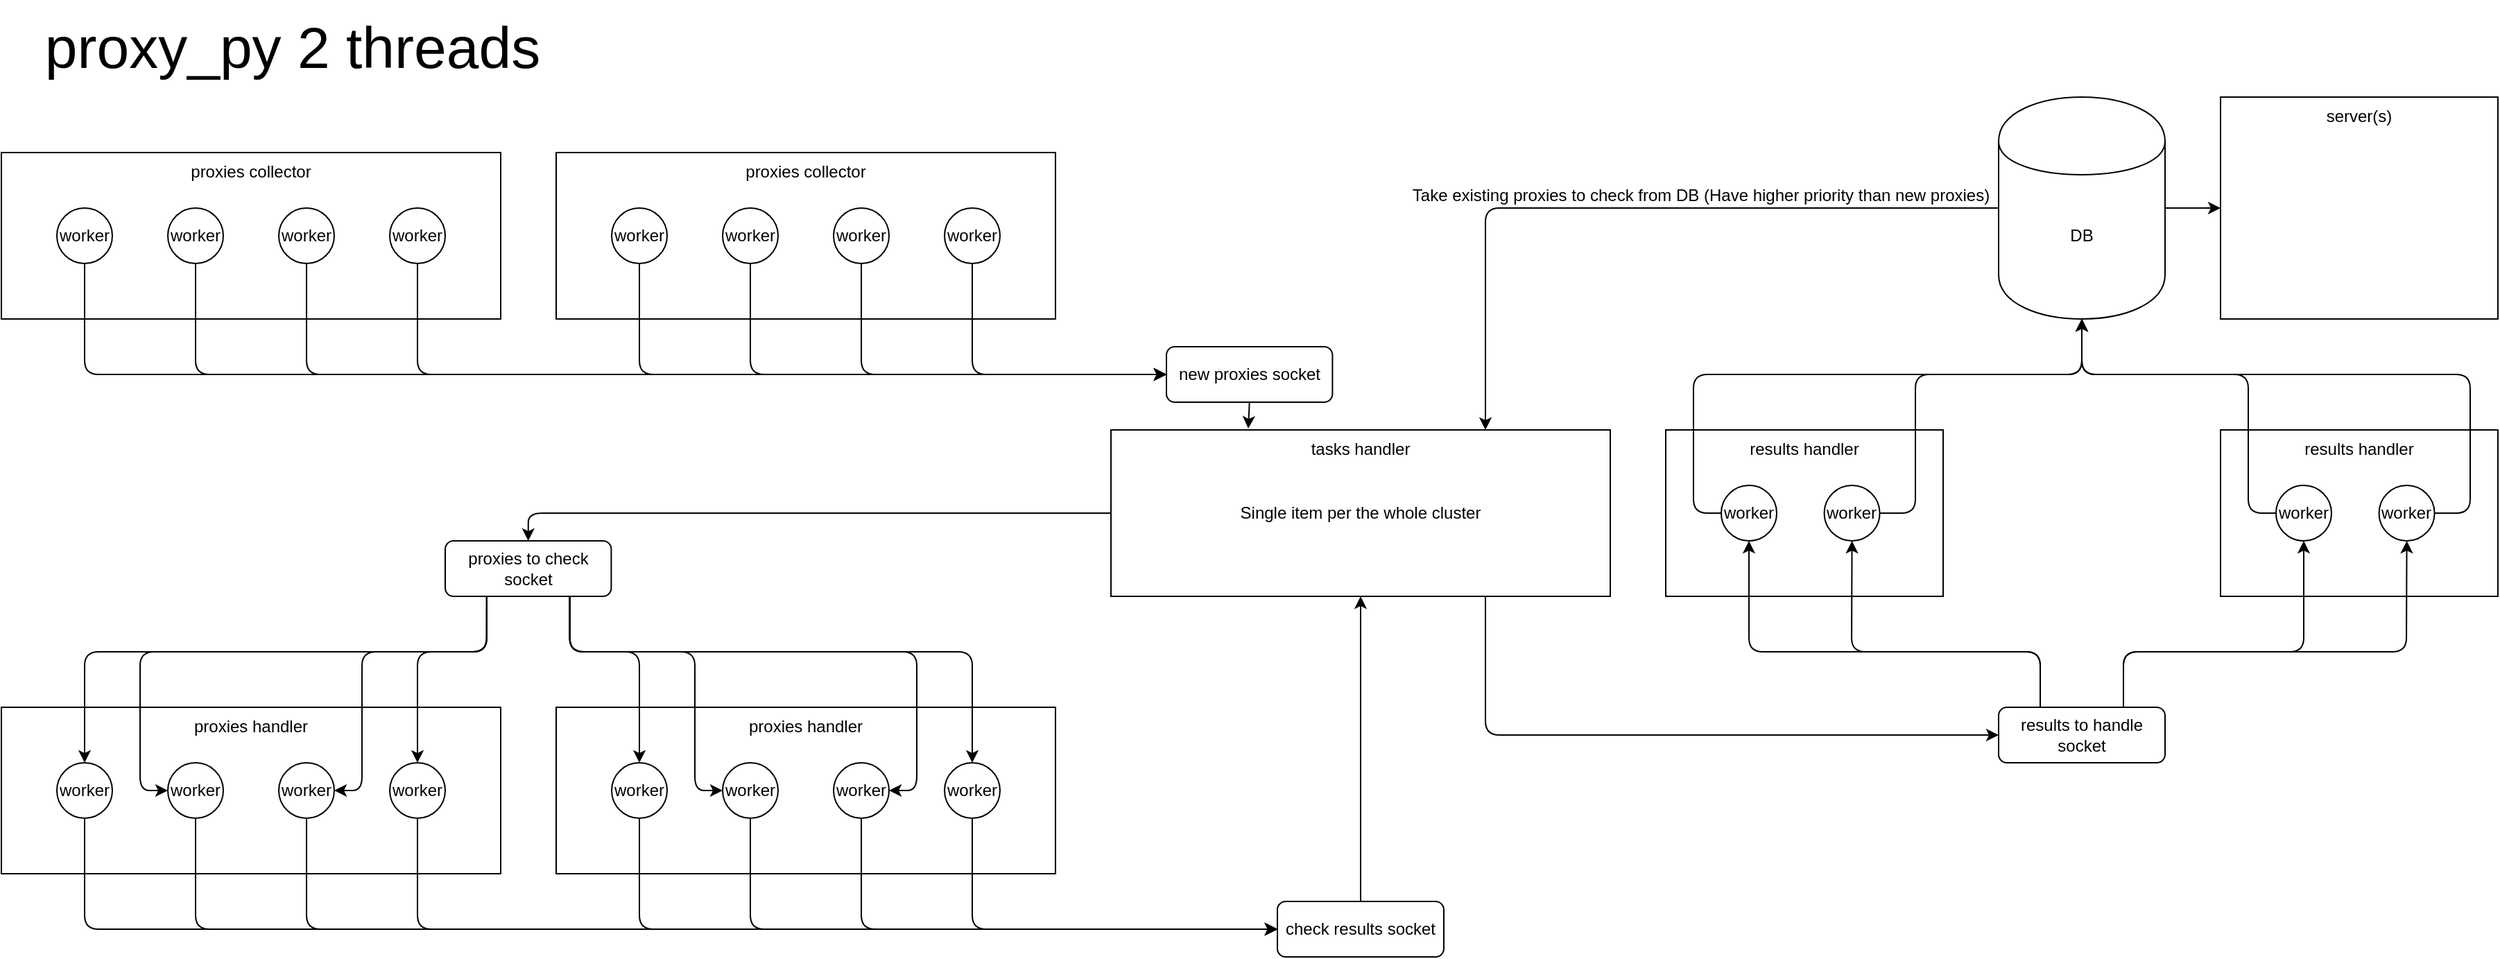 <mxfile version="13.0.1" type="device"><diagram id="_yKLG5JWOiQ13cAfPRhn" name="Page-1"><mxGraphModel dx="828" dy="528" grid="1" gridSize="10" guides="1" tooltips="1" connect="1" arrows="1" fold="1" page="1" pageScale="1" pageWidth="1169" pageHeight="1654" math="0" shadow="0"><root><mxCell id="0"/><mxCell id="1" parent="0"/><mxCell id="JYqz2hCASuSs10eYsipN-323" value="proxies handler" style="rounded=0;whiteSpace=wrap;html=1;verticalAlign=top;container=1;" vertex="1" parent="1"><mxGeometry x="440" y="560" width="360" height="120" as="geometry"/></mxCell><mxCell id="JYqz2hCASuSs10eYsipN-324" value="&lt;div&gt;worker&lt;/div&gt;" style="ellipse;whiteSpace=wrap;html=1;aspect=fixed;fontSize=12;" vertex="1" parent="JYqz2hCASuSs10eYsipN-323"><mxGeometry x="40" y="40" width="40" height="40" as="geometry"/></mxCell><mxCell id="JYqz2hCASuSs10eYsipN-325" value="&lt;div&gt;worker&lt;/div&gt;" style="ellipse;whiteSpace=wrap;html=1;aspect=fixed;fontSize=12;" vertex="1" parent="JYqz2hCASuSs10eYsipN-323"><mxGeometry x="120" y="40" width="40" height="40" as="geometry"/></mxCell><mxCell id="JYqz2hCASuSs10eYsipN-326" value="&lt;div&gt;worker&lt;/div&gt;" style="ellipse;whiteSpace=wrap;html=1;aspect=fixed;fontSize=12;" vertex="1" parent="JYqz2hCASuSs10eYsipN-323"><mxGeometry x="200" y="40" width="40" height="40" as="geometry"/></mxCell><mxCell id="JYqz2hCASuSs10eYsipN-327" value="&lt;div&gt;worker&lt;/div&gt;" style="ellipse;whiteSpace=wrap;html=1;aspect=fixed;fontSize=12;" vertex="1" parent="JYqz2hCASuSs10eYsipN-323"><mxGeometry x="280" y="40" width="40" height="40" as="geometry"/></mxCell><mxCell id="JYqz2hCASuSs10eYsipN-231" value="&lt;div&gt;results handler&lt;/div&gt;" style="rounded=0;whiteSpace=wrap;html=1;verticalAlign=top;container=1;" vertex="1" parent="1"><mxGeometry x="1640.0" y="360" width="200" height="120" as="geometry"><mxRectangle x="1000" y="360" width="110" height="20" as="alternateBounds"/></mxGeometry></mxCell><mxCell id="JYqz2hCASuSs10eYsipN-232" value="worker" style="ellipse;whiteSpace=wrap;html=1;aspect=fixed;fontSize=12;" vertex="1" parent="JYqz2hCASuSs10eYsipN-231"><mxGeometry x="114.29" y="40" width="40" height="40" as="geometry"/></mxCell><mxCell id="JYqz2hCASuSs10eYsipN-233" value="worker" style="ellipse;whiteSpace=wrap;html=1;aspect=fixed;fontSize=12;" vertex="1" parent="JYqz2hCASuSs10eYsipN-231"><mxGeometry x="40" y="40" width="40" height="40" as="geometry"/></mxCell><mxCell id="JYqz2hCASuSs10eYsipN-147" value="proxies handler" style="rounded=0;whiteSpace=wrap;html=1;verticalAlign=top;container=1;" vertex="1" parent="1"><mxGeometry x="40" y="560" width="360" height="120" as="geometry"/></mxCell><mxCell id="JYqz2hCASuSs10eYsipN-318" value="&lt;div&gt;worker&lt;/div&gt;" style="ellipse;whiteSpace=wrap;html=1;aspect=fixed;fontSize=12;" vertex="1" parent="JYqz2hCASuSs10eYsipN-147"><mxGeometry x="40" y="40" width="40" height="40" as="geometry"/></mxCell><mxCell id="JYqz2hCASuSs10eYsipN-319" value="&lt;div&gt;worker&lt;/div&gt;" style="ellipse;whiteSpace=wrap;html=1;aspect=fixed;fontSize=12;" vertex="1" parent="JYqz2hCASuSs10eYsipN-147"><mxGeometry x="120" y="40" width="40" height="40" as="geometry"/></mxCell><mxCell id="JYqz2hCASuSs10eYsipN-320" value="&lt;div&gt;worker&lt;/div&gt;" style="ellipse;whiteSpace=wrap;html=1;aspect=fixed;fontSize=12;" vertex="1" parent="JYqz2hCASuSs10eYsipN-147"><mxGeometry x="200" y="40" width="40" height="40" as="geometry"/></mxCell><mxCell id="JYqz2hCASuSs10eYsipN-321" value="&lt;div&gt;worker&lt;/div&gt;" style="ellipse;whiteSpace=wrap;html=1;aspect=fixed;fontSize=12;" vertex="1" parent="JYqz2hCASuSs10eYsipN-147"><mxGeometry x="280" y="40" width="40" height="40" as="geometry"/></mxCell><mxCell id="JYqz2hCASuSs10eYsipN-296" style="edgeStyle=orthogonalEdgeStyle;rounded=1;orthogonalLoop=1;jettySize=auto;html=1;exitX=0.75;exitY=1;exitDx=0;exitDy=0;entryX=0;entryY=0.5;entryDx=0;entryDy=0;fontSize=12;" edge="1" parent="1" source="JYqz2hCASuSs10eYsipN-1" target="JYqz2hCASuSs10eYsipN-272"><mxGeometry relative="1" as="geometry"/></mxCell><mxCell id="JYqz2hCASuSs10eYsipN-369" style="edgeStyle=orthogonalEdgeStyle;rounded=1;orthogonalLoop=1;jettySize=auto;html=1;exitX=0;exitY=0.5;exitDx=0;exitDy=0;entryX=0.5;entryY=0;entryDx=0;entryDy=0;fontSize=12;" edge="1" parent="1" source="JYqz2hCASuSs10eYsipN-1" target="JYqz2hCASuSs10eYsipN-270"><mxGeometry relative="1" as="geometry"/></mxCell><mxCell id="JYqz2hCASuSs10eYsipN-1" value="&lt;div&gt;tasks handler&lt;/div&gt;" style="rounded=0;whiteSpace=wrap;html=1;container=1;verticalAlign=top;" vertex="1" parent="1"><mxGeometry x="840" y="360" width="360" height="120" as="geometry"/></mxCell><mxCell id="JYqz2hCASuSs10eYsipN-265" value="Single item per the whole cluster" style="text;html=1;strokeColor=none;fillColor=none;align=center;verticalAlign=middle;whiteSpace=wrap;rounded=0;fontSize=12;" vertex="1" parent="JYqz2hCASuSs10eYsipN-1"><mxGeometry x="25" y="50" width="310" height="20" as="geometry"/></mxCell><mxCell id="JYqz2hCASuSs10eYsipN-48" value="&lt;div&gt;results handler&lt;/div&gt;" style="rounded=0;whiteSpace=wrap;html=1;verticalAlign=top;container=1;" vertex="1" parent="1"><mxGeometry x="1240" y="360" width="200" height="120" as="geometry"/></mxCell><mxCell id="JYqz2hCASuSs10eYsipN-221" value="worker" style="ellipse;whiteSpace=wrap;html=1;aspect=fixed;fontSize=12;" vertex="1" parent="JYqz2hCASuSs10eYsipN-48"><mxGeometry x="114.29" y="40" width="40" height="40" as="geometry"/></mxCell><mxCell id="JYqz2hCASuSs10eYsipN-220" value="worker" style="ellipse;whiteSpace=wrap;html=1;aspect=fixed;fontSize=12;" vertex="1" parent="JYqz2hCASuSs10eYsipN-48"><mxGeometry x="40" y="40" width="40" height="40" as="geometry"/></mxCell><mxCell id="JYqz2hCASuSs10eYsipN-80" style="edgeStyle=orthogonalEdgeStyle;rounded=0;orthogonalLoop=1;jettySize=auto;html=1;exitX=1;exitY=0.5;exitDx=0;exitDy=0;" edge="1" parent="1" source="JYqz2hCASuSs10eYsipN-70" target="JYqz2hCASuSs10eYsipN-75"><mxGeometry relative="1" as="geometry"/></mxCell><mxCell id="JYqz2hCASuSs10eYsipN-358" style="edgeStyle=orthogonalEdgeStyle;rounded=1;orthogonalLoop=1;jettySize=auto;html=1;exitX=0;exitY=0.5;exitDx=0;exitDy=0;entryX=0.75;entryY=0;entryDx=0;entryDy=0;fontSize=12;" edge="1" parent="1" source="JYqz2hCASuSs10eYsipN-70" target="JYqz2hCASuSs10eYsipN-1"><mxGeometry relative="1" as="geometry"/></mxCell><mxCell id="JYqz2hCASuSs10eYsipN-70" value="DB" style="shape=cylinder;whiteSpace=wrap;html=1;boundedLbl=1;backgroundOutline=1;verticalAlign=middle;" vertex="1" parent="1"><mxGeometry x="1480.0" y="120" width="120" height="160" as="geometry"/></mxCell><mxCell id="JYqz2hCASuSs10eYsipN-75" value="&lt;div&gt;server(s)&lt;/div&gt;" style="rounded=0;whiteSpace=wrap;html=1;verticalAlign=top;" vertex="1" parent="1"><mxGeometry x="1640.0" y="120" width="200" height="160" as="geometry"/></mxCell><mxCell id="JYqz2hCASuSs10eYsipN-146" value="&lt;div style=&quot;font-size: 42px;&quot;&gt;proxy_py 2 threads&lt;/div&gt;" style="text;html=1;strokeColor=none;fillColor=none;align=center;verticalAlign=middle;whiteSpace=wrap;rounded=0;fontSize=42;" vertex="1" parent="1"><mxGeometry x="40" y="50" width="420" height="70" as="geometry"/></mxCell><mxCell id="JYqz2hCASuSs10eYsipN-241" style="edgeStyle=orthogonalEdgeStyle;rounded=1;orthogonalLoop=1;jettySize=auto;html=1;exitX=0;exitY=0.5;exitDx=0;exitDy=0;fontSize=12;" edge="1" parent="1" source="JYqz2hCASuSs10eYsipN-220" target="JYqz2hCASuSs10eYsipN-70"><mxGeometry relative="1" as="geometry"><Array as="points"><mxPoint x="1260" y="420"/><mxPoint x="1260" y="320"/><mxPoint x="1540.0" y="320"/></Array></mxGeometry></mxCell><mxCell id="JYqz2hCASuSs10eYsipN-242" style="edgeStyle=orthogonalEdgeStyle;rounded=1;orthogonalLoop=1;jettySize=auto;html=1;exitX=1;exitY=0.5;exitDx=0;exitDy=0;fontSize=12;" edge="1" parent="1" source="JYqz2hCASuSs10eYsipN-221" target="JYqz2hCASuSs10eYsipN-70"><mxGeometry relative="1" as="geometry"><Array as="points"><mxPoint x="1420.0" y="420"/><mxPoint x="1420.0" y="320"/><mxPoint x="1540.0" y="320"/></Array></mxGeometry></mxCell><mxCell id="JYqz2hCASuSs10eYsipN-243" style="edgeStyle=orthogonalEdgeStyle;rounded=1;orthogonalLoop=1;jettySize=auto;html=1;exitX=0;exitY=0.5;exitDx=0;exitDy=0;fontSize=12;" edge="1" parent="1" source="JYqz2hCASuSs10eYsipN-233" target="JYqz2hCASuSs10eYsipN-70"><mxGeometry relative="1" as="geometry"><Array as="points"><mxPoint x="1660.0" y="420"/><mxPoint x="1660.0" y="320"/><mxPoint x="1540.0" y="320"/></Array></mxGeometry></mxCell><mxCell id="JYqz2hCASuSs10eYsipN-245" style="edgeStyle=orthogonalEdgeStyle;rounded=1;orthogonalLoop=1;jettySize=auto;html=1;exitX=1;exitY=0.5;exitDx=0;exitDy=0;fontSize=12;" edge="1" parent="1" source="JYqz2hCASuSs10eYsipN-232" target="JYqz2hCASuSs10eYsipN-70"><mxGeometry relative="1" as="geometry"><Array as="points"><mxPoint x="1820.0" y="420"/><mxPoint x="1820.0" y="320"/><mxPoint x="1540.0" y="320"/></Array></mxGeometry></mxCell><mxCell id="JYqz2hCASuSs10eYsipN-328" style="edgeStyle=orthogonalEdgeStyle;rounded=1;orthogonalLoop=1;jettySize=auto;html=1;exitX=0.25;exitY=1;exitDx=0;exitDy=0;fontSize=12;" edge="1" parent="1" source="JYqz2hCASuSs10eYsipN-270" target="JYqz2hCASuSs10eYsipN-318"><mxGeometry relative="1" as="geometry"><Array as="points"><mxPoint x="390" y="520"/><mxPoint x="100" y="520"/></Array></mxGeometry></mxCell><mxCell id="JYqz2hCASuSs10eYsipN-329" style="edgeStyle=orthogonalEdgeStyle;rounded=1;orthogonalLoop=1;jettySize=auto;html=1;exitX=0.25;exitY=1;exitDx=0;exitDy=0;fontSize=12;" edge="1" parent="1" source="JYqz2hCASuSs10eYsipN-270" target="JYqz2hCASuSs10eYsipN-321"><mxGeometry relative="1" as="geometry"><Array as="points"><mxPoint x="390" y="520"/><mxPoint x="340" y="520"/></Array></mxGeometry></mxCell><mxCell id="JYqz2hCASuSs10eYsipN-330" style="edgeStyle=orthogonalEdgeStyle;rounded=1;orthogonalLoop=1;jettySize=auto;html=1;exitX=0.25;exitY=1;exitDx=0;exitDy=0;entryX=0;entryY=0.5;entryDx=0;entryDy=0;fontSize=12;" edge="1" parent="1" source="JYqz2hCASuSs10eYsipN-270" target="JYqz2hCASuSs10eYsipN-319"><mxGeometry relative="1" as="geometry"><Array as="points"><mxPoint x="390" y="520"/><mxPoint x="140" y="520"/><mxPoint x="140" y="620"/></Array></mxGeometry></mxCell><mxCell id="JYqz2hCASuSs10eYsipN-331" style="edgeStyle=orthogonalEdgeStyle;rounded=1;orthogonalLoop=1;jettySize=auto;html=1;exitX=0.25;exitY=1;exitDx=0;exitDy=0;entryX=1;entryY=0.5;entryDx=0;entryDy=0;fontSize=12;" edge="1" parent="1" source="JYqz2hCASuSs10eYsipN-270" target="JYqz2hCASuSs10eYsipN-320"><mxGeometry relative="1" as="geometry"><Array as="points"><mxPoint x="390" y="520"/><mxPoint x="300" y="520"/><mxPoint x="300" y="620"/></Array></mxGeometry></mxCell><mxCell id="JYqz2hCASuSs10eYsipN-332" style="edgeStyle=orthogonalEdgeStyle;rounded=1;orthogonalLoop=1;jettySize=auto;html=1;exitX=0.75;exitY=1;exitDx=0;exitDy=0;fontSize=12;" edge="1" parent="1" source="JYqz2hCASuSs10eYsipN-270" target="JYqz2hCASuSs10eYsipN-324"><mxGeometry relative="1" as="geometry"><Array as="points"><mxPoint x="450" y="520"/><mxPoint x="500" y="520"/></Array></mxGeometry></mxCell><mxCell id="JYqz2hCASuSs10eYsipN-333" style="edgeStyle=orthogonalEdgeStyle;rounded=1;orthogonalLoop=1;jettySize=auto;html=1;exitX=0.75;exitY=1;exitDx=0;exitDy=0;fontSize=12;" edge="1" parent="1" source="JYqz2hCASuSs10eYsipN-270" target="JYqz2hCASuSs10eYsipN-327"><mxGeometry relative="1" as="geometry"><Array as="points"><mxPoint x="450" y="520"/><mxPoint x="740" y="520"/></Array></mxGeometry></mxCell><mxCell id="JYqz2hCASuSs10eYsipN-334" style="edgeStyle=orthogonalEdgeStyle;rounded=1;orthogonalLoop=1;jettySize=auto;html=1;exitX=0.75;exitY=1;exitDx=0;exitDy=0;entryX=0;entryY=0.5;entryDx=0;entryDy=0;fontSize=12;" edge="1" parent="1" source="JYqz2hCASuSs10eYsipN-270" target="JYqz2hCASuSs10eYsipN-325"><mxGeometry relative="1" as="geometry"><Array as="points"><mxPoint x="450" y="520"/><mxPoint x="540" y="520"/><mxPoint x="540" y="620"/></Array></mxGeometry></mxCell><mxCell id="JYqz2hCASuSs10eYsipN-335" style="edgeStyle=orthogonalEdgeStyle;rounded=1;orthogonalLoop=1;jettySize=auto;html=1;exitX=0.75;exitY=1;exitDx=0;exitDy=0;entryX=1;entryY=0.5;entryDx=0;entryDy=0;fontSize=12;" edge="1" parent="1" source="JYqz2hCASuSs10eYsipN-270" target="JYqz2hCASuSs10eYsipN-326"><mxGeometry relative="1" as="geometry"><Array as="points"><mxPoint x="450" y="520"/><mxPoint x="700" y="520"/><mxPoint x="700" y="620"/></Array></mxGeometry></mxCell><mxCell id="JYqz2hCASuSs10eYsipN-270" value="proxies to check socket" style="rounded=1;whiteSpace=wrap;html=1;fontSize=12;" vertex="1" parent="1"><mxGeometry x="360" y="440" width="119.71" height="40" as="geometry"/></mxCell><mxCell id="JYqz2hCASuSs10eYsipN-294" style="edgeStyle=orthogonalEdgeStyle;rounded=1;orthogonalLoop=1;jettySize=auto;html=1;exitX=0.5;exitY=0;exitDx=0;exitDy=0;fontSize=12;" edge="1" parent="1" source="JYqz2hCASuSs10eYsipN-271" target="JYqz2hCASuSs10eYsipN-1"><mxGeometry relative="1" as="geometry"/></mxCell><mxCell id="JYqz2hCASuSs10eYsipN-271" value="check results socket" style="rounded=1;whiteSpace=wrap;html=1;fontSize=12;" vertex="1" parent="1"><mxGeometry x="960" y="700" width="120" height="40" as="geometry"/></mxCell><mxCell id="JYqz2hCASuSs10eYsipN-299" style="edgeStyle=orthogonalEdgeStyle;rounded=1;orthogonalLoop=1;jettySize=auto;html=1;exitX=0.75;exitY=0;exitDx=0;exitDy=0;fontSize=12;" edge="1" parent="1" source="JYqz2hCASuSs10eYsipN-272" target="JYqz2hCASuSs10eYsipN-233"><mxGeometry relative="1" as="geometry"><Array as="points"><mxPoint x="1570" y="520"/><mxPoint x="1700" y="520"/></Array></mxGeometry></mxCell><mxCell id="JYqz2hCASuSs10eYsipN-300" style="edgeStyle=orthogonalEdgeStyle;rounded=1;orthogonalLoop=1;jettySize=auto;html=1;exitX=0.75;exitY=0;exitDx=0;exitDy=0;fontSize=12;" edge="1" parent="1" source="JYqz2hCASuSs10eYsipN-272" target="JYqz2hCASuSs10eYsipN-232"><mxGeometry relative="1" as="geometry"><Array as="points"><mxPoint x="1570" y="520"/><mxPoint x="1774" y="520"/></Array></mxGeometry></mxCell><mxCell id="JYqz2hCASuSs10eYsipN-344" style="edgeStyle=orthogonalEdgeStyle;rounded=1;orthogonalLoop=1;jettySize=auto;html=1;exitX=0.25;exitY=0;exitDx=0;exitDy=0;fontSize=12;" edge="1" parent="1" source="JYqz2hCASuSs10eYsipN-272" target="JYqz2hCASuSs10eYsipN-220"><mxGeometry relative="1" as="geometry"><Array as="points"><mxPoint x="1510" y="520"/><mxPoint x="1300" y="520"/></Array></mxGeometry></mxCell><mxCell id="JYqz2hCASuSs10eYsipN-345" style="edgeStyle=orthogonalEdgeStyle;rounded=1;orthogonalLoop=1;jettySize=auto;html=1;exitX=0.25;exitY=0;exitDx=0;exitDy=0;fontSize=12;" edge="1" parent="1" source="JYqz2hCASuSs10eYsipN-272" target="JYqz2hCASuSs10eYsipN-221"><mxGeometry relative="1" as="geometry"><Array as="points"><mxPoint x="1510" y="520"/><mxPoint x="1374" y="520"/></Array></mxGeometry></mxCell><mxCell id="JYqz2hCASuSs10eYsipN-272" value="&lt;div&gt;results to handle socket&lt;/div&gt;" style="rounded=1;whiteSpace=wrap;html=1;fontSize=12;" vertex="1" parent="1"><mxGeometry x="1480" y="560" width="120" height="40" as="geometry"/></mxCell><mxCell id="JYqz2hCASuSs10eYsipN-336" style="edgeStyle=orthogonalEdgeStyle;rounded=1;orthogonalLoop=1;jettySize=auto;html=1;exitX=0.5;exitY=1;exitDx=0;exitDy=0;entryX=0;entryY=0.5;entryDx=0;entryDy=0;fontSize=12;" edge="1" parent="1" source="JYqz2hCASuSs10eYsipN-318" target="JYqz2hCASuSs10eYsipN-271"><mxGeometry relative="1" as="geometry"/></mxCell><mxCell id="JYqz2hCASuSs10eYsipN-337" style="edgeStyle=orthogonalEdgeStyle;rounded=1;orthogonalLoop=1;jettySize=auto;html=1;exitX=0.5;exitY=1;exitDx=0;exitDy=0;entryX=0;entryY=0.5;entryDx=0;entryDy=0;fontSize=12;" edge="1" parent="1" source="JYqz2hCASuSs10eYsipN-319" target="JYqz2hCASuSs10eYsipN-271"><mxGeometry relative="1" as="geometry"/></mxCell><mxCell id="JYqz2hCASuSs10eYsipN-338" style="edgeStyle=orthogonalEdgeStyle;rounded=1;orthogonalLoop=1;jettySize=auto;html=1;exitX=0.5;exitY=1;exitDx=0;exitDy=0;entryX=0;entryY=0.5;entryDx=0;entryDy=0;fontSize=12;" edge="1" parent="1" source="JYqz2hCASuSs10eYsipN-320" target="JYqz2hCASuSs10eYsipN-271"><mxGeometry relative="1" as="geometry"/></mxCell><mxCell id="JYqz2hCASuSs10eYsipN-339" style="edgeStyle=orthogonalEdgeStyle;rounded=1;orthogonalLoop=1;jettySize=auto;html=1;exitX=0.5;exitY=1;exitDx=0;exitDy=0;entryX=0;entryY=0.5;entryDx=0;entryDy=0;fontSize=12;" edge="1" parent="1" source="JYqz2hCASuSs10eYsipN-321" target="JYqz2hCASuSs10eYsipN-271"><mxGeometry relative="1" as="geometry"/></mxCell><mxCell id="JYqz2hCASuSs10eYsipN-340" style="edgeStyle=orthogonalEdgeStyle;rounded=1;orthogonalLoop=1;jettySize=auto;html=1;exitX=0.5;exitY=1;exitDx=0;exitDy=0;entryX=0;entryY=0.5;entryDx=0;entryDy=0;fontSize=12;" edge="1" parent="1" source="JYqz2hCASuSs10eYsipN-324" target="JYqz2hCASuSs10eYsipN-271"><mxGeometry relative="1" as="geometry"/></mxCell><mxCell id="JYqz2hCASuSs10eYsipN-341" style="edgeStyle=orthogonalEdgeStyle;rounded=1;orthogonalLoop=1;jettySize=auto;html=1;exitX=0.5;exitY=1;exitDx=0;exitDy=0;entryX=0;entryY=0.5;entryDx=0;entryDy=0;fontSize=12;" edge="1" parent="1" source="JYqz2hCASuSs10eYsipN-325" target="JYqz2hCASuSs10eYsipN-271"><mxGeometry relative="1" as="geometry"/></mxCell><mxCell id="JYqz2hCASuSs10eYsipN-342" style="edgeStyle=orthogonalEdgeStyle;rounded=1;orthogonalLoop=1;jettySize=auto;html=1;exitX=0.5;exitY=1;exitDx=0;exitDy=0;entryX=0;entryY=0.5;entryDx=0;entryDy=0;fontSize=12;" edge="1" parent="1" source="JYqz2hCASuSs10eYsipN-326" target="JYqz2hCASuSs10eYsipN-271"><mxGeometry relative="1" as="geometry"/></mxCell><mxCell id="JYqz2hCASuSs10eYsipN-343" style="edgeStyle=orthogonalEdgeStyle;rounded=1;orthogonalLoop=1;jettySize=auto;html=1;exitX=0.5;exitY=1;exitDx=0;exitDy=0;entryX=0;entryY=0.5;entryDx=0;entryDy=0;fontSize=12;" edge="1" parent="1" source="JYqz2hCASuSs10eYsipN-327" target="JYqz2hCASuSs10eYsipN-271"><mxGeometry relative="1" as="geometry"/></mxCell><mxCell id="JYqz2hCASuSs10eYsipN-347" value="proxies collector" style="rounded=0;whiteSpace=wrap;html=1;verticalAlign=top;container=1;" vertex="1" parent="1"><mxGeometry x="40" y="160" width="360" height="120" as="geometry"/></mxCell><mxCell id="JYqz2hCASuSs10eYsipN-348" value="&lt;div&gt;worker&lt;/div&gt;" style="ellipse;whiteSpace=wrap;html=1;aspect=fixed;fontSize=12;" vertex="1" parent="JYqz2hCASuSs10eYsipN-347"><mxGeometry x="40" y="40" width="40" height="40" as="geometry"/></mxCell><mxCell id="JYqz2hCASuSs10eYsipN-349" value="&lt;div&gt;worker&lt;/div&gt;" style="ellipse;whiteSpace=wrap;html=1;aspect=fixed;fontSize=12;" vertex="1" parent="JYqz2hCASuSs10eYsipN-347"><mxGeometry x="120" y="40" width="40" height="40" as="geometry"/></mxCell><mxCell id="JYqz2hCASuSs10eYsipN-350" value="&lt;div&gt;worker&lt;/div&gt;" style="ellipse;whiteSpace=wrap;html=1;aspect=fixed;fontSize=12;" vertex="1" parent="JYqz2hCASuSs10eYsipN-347"><mxGeometry x="200" y="40" width="40" height="40" as="geometry"/></mxCell><mxCell id="JYqz2hCASuSs10eYsipN-351" value="&lt;div&gt;worker&lt;/div&gt;" style="ellipse;whiteSpace=wrap;html=1;aspect=fixed;fontSize=12;" vertex="1" parent="JYqz2hCASuSs10eYsipN-347"><mxGeometry x="280" y="40" width="40" height="40" as="geometry"/></mxCell><mxCell id="JYqz2hCASuSs10eYsipN-353" value="proxies collector" style="rounded=0;whiteSpace=wrap;html=1;verticalAlign=top;container=1;" vertex="1" parent="1"><mxGeometry x="440" y="160" width="360" height="120" as="geometry"/></mxCell><mxCell id="JYqz2hCASuSs10eYsipN-354" value="&lt;div&gt;worker&lt;/div&gt;" style="ellipse;whiteSpace=wrap;html=1;aspect=fixed;fontSize=12;" vertex="1" parent="JYqz2hCASuSs10eYsipN-353"><mxGeometry x="40" y="40" width="40" height="40" as="geometry"/></mxCell><mxCell id="JYqz2hCASuSs10eYsipN-355" value="&lt;div&gt;worker&lt;/div&gt;" style="ellipse;whiteSpace=wrap;html=1;aspect=fixed;fontSize=12;" vertex="1" parent="JYqz2hCASuSs10eYsipN-353"><mxGeometry x="120" y="40" width="40" height="40" as="geometry"/></mxCell><mxCell id="JYqz2hCASuSs10eYsipN-356" value="&lt;div&gt;worker&lt;/div&gt;" style="ellipse;whiteSpace=wrap;html=1;aspect=fixed;fontSize=12;" vertex="1" parent="JYqz2hCASuSs10eYsipN-353"><mxGeometry x="200" y="40" width="40" height="40" as="geometry"/></mxCell><mxCell id="JYqz2hCASuSs10eYsipN-357" value="&lt;div&gt;worker&lt;/div&gt;" style="ellipse;whiteSpace=wrap;html=1;aspect=fixed;fontSize=12;" vertex="1" parent="JYqz2hCASuSs10eYsipN-353"><mxGeometry x="280" y="40" width="40" height="40" as="geometry"/></mxCell><mxCell id="JYqz2hCASuSs10eYsipN-360" style="edgeStyle=orthogonalEdgeStyle;rounded=1;orthogonalLoop=1;jettySize=auto;html=1;exitX=0.5;exitY=1;exitDx=0;exitDy=0;entryX=0.275;entryY=-0.008;entryDx=0;entryDy=0;entryPerimeter=0;fontSize=12;" edge="1" parent="1" source="JYqz2hCASuSs10eYsipN-359" target="JYqz2hCASuSs10eYsipN-1"><mxGeometry relative="1" as="geometry"/></mxCell><mxCell id="JYqz2hCASuSs10eYsipN-359" value="new proxies socket" style="rounded=1;whiteSpace=wrap;html=1;fontSize=12;" vertex="1" parent="1"><mxGeometry x="880" y="300" width="119.71" height="40" as="geometry"/></mxCell><mxCell id="JYqz2hCASuSs10eYsipN-361" style="edgeStyle=orthogonalEdgeStyle;rounded=1;orthogonalLoop=1;jettySize=auto;html=1;exitX=0.5;exitY=1;exitDx=0;exitDy=0;entryX=0;entryY=0.5;entryDx=0;entryDy=0;fontSize=12;" edge="1" parent="1" source="JYqz2hCASuSs10eYsipN-348" target="JYqz2hCASuSs10eYsipN-359"><mxGeometry relative="1" as="geometry"/></mxCell><mxCell id="JYqz2hCASuSs10eYsipN-362" style="edgeStyle=orthogonalEdgeStyle;rounded=1;orthogonalLoop=1;jettySize=auto;html=1;exitX=0.5;exitY=1;exitDx=0;exitDy=0;entryX=0;entryY=0.5;entryDx=0;entryDy=0;fontSize=12;" edge="1" parent="1" source="JYqz2hCASuSs10eYsipN-349" target="JYqz2hCASuSs10eYsipN-359"><mxGeometry relative="1" as="geometry"/></mxCell><mxCell id="JYqz2hCASuSs10eYsipN-363" style="edgeStyle=orthogonalEdgeStyle;rounded=1;orthogonalLoop=1;jettySize=auto;html=1;exitX=0.5;exitY=1;exitDx=0;exitDy=0;entryX=0;entryY=0.5;entryDx=0;entryDy=0;fontSize=12;" edge="1" parent="1" source="JYqz2hCASuSs10eYsipN-350" target="JYqz2hCASuSs10eYsipN-359"><mxGeometry relative="1" as="geometry"/></mxCell><mxCell id="JYqz2hCASuSs10eYsipN-364" style="edgeStyle=orthogonalEdgeStyle;rounded=1;orthogonalLoop=1;jettySize=auto;html=1;exitX=0.5;exitY=1;exitDx=0;exitDy=0;entryX=0;entryY=0.5;entryDx=0;entryDy=0;fontSize=12;" edge="1" parent="1" source="JYqz2hCASuSs10eYsipN-351" target="JYqz2hCASuSs10eYsipN-359"><mxGeometry relative="1" as="geometry"/></mxCell><mxCell id="JYqz2hCASuSs10eYsipN-365" style="edgeStyle=orthogonalEdgeStyle;rounded=1;orthogonalLoop=1;jettySize=auto;html=1;exitX=0.5;exitY=1;exitDx=0;exitDy=0;entryX=0;entryY=0.5;entryDx=0;entryDy=0;fontSize=12;" edge="1" parent="1" source="JYqz2hCASuSs10eYsipN-354" target="JYqz2hCASuSs10eYsipN-359"><mxGeometry relative="1" as="geometry"/></mxCell><mxCell id="JYqz2hCASuSs10eYsipN-366" style="edgeStyle=orthogonalEdgeStyle;rounded=1;orthogonalLoop=1;jettySize=auto;html=1;exitX=0.5;exitY=1;exitDx=0;exitDy=0;entryX=0;entryY=0.5;entryDx=0;entryDy=0;fontSize=12;" edge="1" parent="1" source="JYqz2hCASuSs10eYsipN-355" target="JYqz2hCASuSs10eYsipN-359"><mxGeometry relative="1" as="geometry"/></mxCell><mxCell id="JYqz2hCASuSs10eYsipN-367" style="edgeStyle=orthogonalEdgeStyle;rounded=1;orthogonalLoop=1;jettySize=auto;html=1;exitX=0.5;exitY=1;exitDx=0;exitDy=0;entryX=0;entryY=0.5;entryDx=0;entryDy=0;fontSize=12;" edge="1" parent="1" source="JYqz2hCASuSs10eYsipN-356" target="JYqz2hCASuSs10eYsipN-359"><mxGeometry relative="1" as="geometry"/></mxCell><mxCell id="JYqz2hCASuSs10eYsipN-368" style="edgeStyle=orthogonalEdgeStyle;rounded=1;orthogonalLoop=1;jettySize=auto;html=1;exitX=0.5;exitY=1;exitDx=0;exitDy=0;entryX=0;entryY=0.5;entryDx=0;entryDy=0;fontSize=12;" edge="1" parent="1" source="JYqz2hCASuSs10eYsipN-357" target="JYqz2hCASuSs10eYsipN-359"><mxGeometry relative="1" as="geometry"/></mxCell><mxCell id="JYqz2hCASuSs10eYsipN-373" value="Take existing proxies to check from DB (Have higher priority than new proxies)" style="text;html=1;align=center;verticalAlign=middle;resizable=0;points=[];autosize=1;fontSize=12;" vertex="1" parent="1"><mxGeometry x="1050" y="181" width="430" height="20" as="geometry"/></mxCell></root></mxGraphModel></diagram></mxfile>